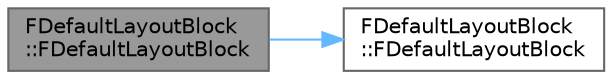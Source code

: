 digraph "FDefaultLayoutBlock::FDefaultLayoutBlock"
{
 // INTERACTIVE_SVG=YES
 // LATEX_PDF_SIZE
  bgcolor="transparent";
  edge [fontname=Helvetica,fontsize=10,labelfontname=Helvetica,labelfontsize=10];
  node [fontname=Helvetica,fontsize=10,shape=box,height=0.2,width=0.4];
  rankdir="LR";
  Node1 [id="Node000001",label="FDefaultLayoutBlock\l::FDefaultLayoutBlock",height=0.2,width=0.4,color="gray40", fillcolor="grey60", style="filled", fontcolor="black",tooltip=" "];
  Node1 -> Node2 [id="edge1_Node000001_Node000002",color="steelblue1",style="solid",tooltip=" "];
  Node2 [id="Node000002",label="FDefaultLayoutBlock\l::FDefaultLayoutBlock",height=0.2,width=0.4,color="grey40", fillcolor="white", style="filled",URL="$d1/d71/classFDefaultLayoutBlock.html#abb7394a144ed07e5b1d0185b630747b3",tooltip=" "];
}
